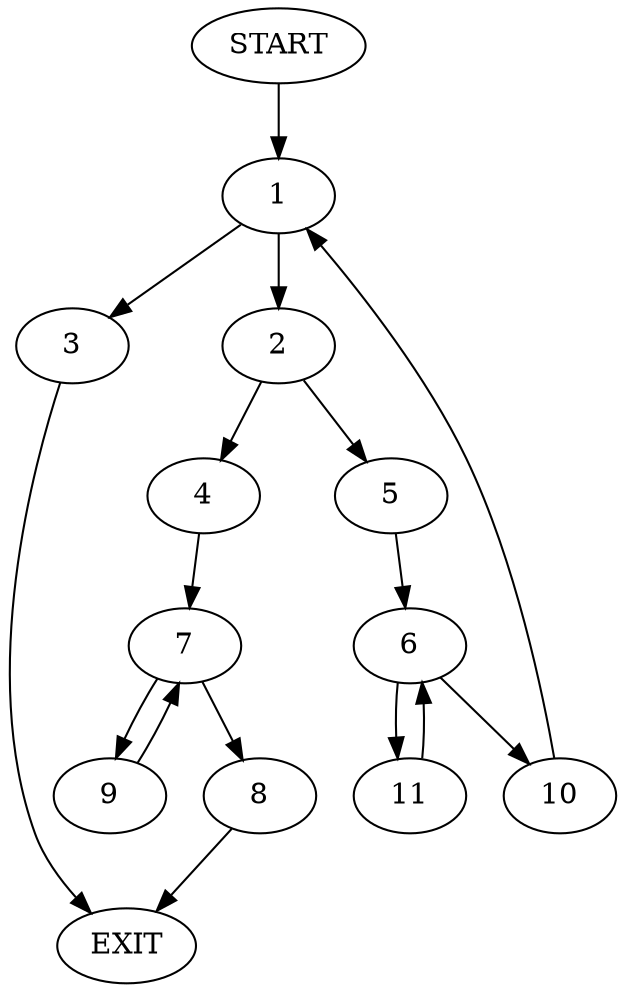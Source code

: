 digraph {
0 [label="START"]
12 [label="EXIT"]
0 -> 1
1 -> 2
1 -> 3
3 -> 12
2 -> 4
2 -> 5
5 -> 6
4 -> 7
7 -> 8
7 -> 9
8 -> 12
9 -> 7
6 -> 10
6 -> 11
10 -> 1
11 -> 6
}

